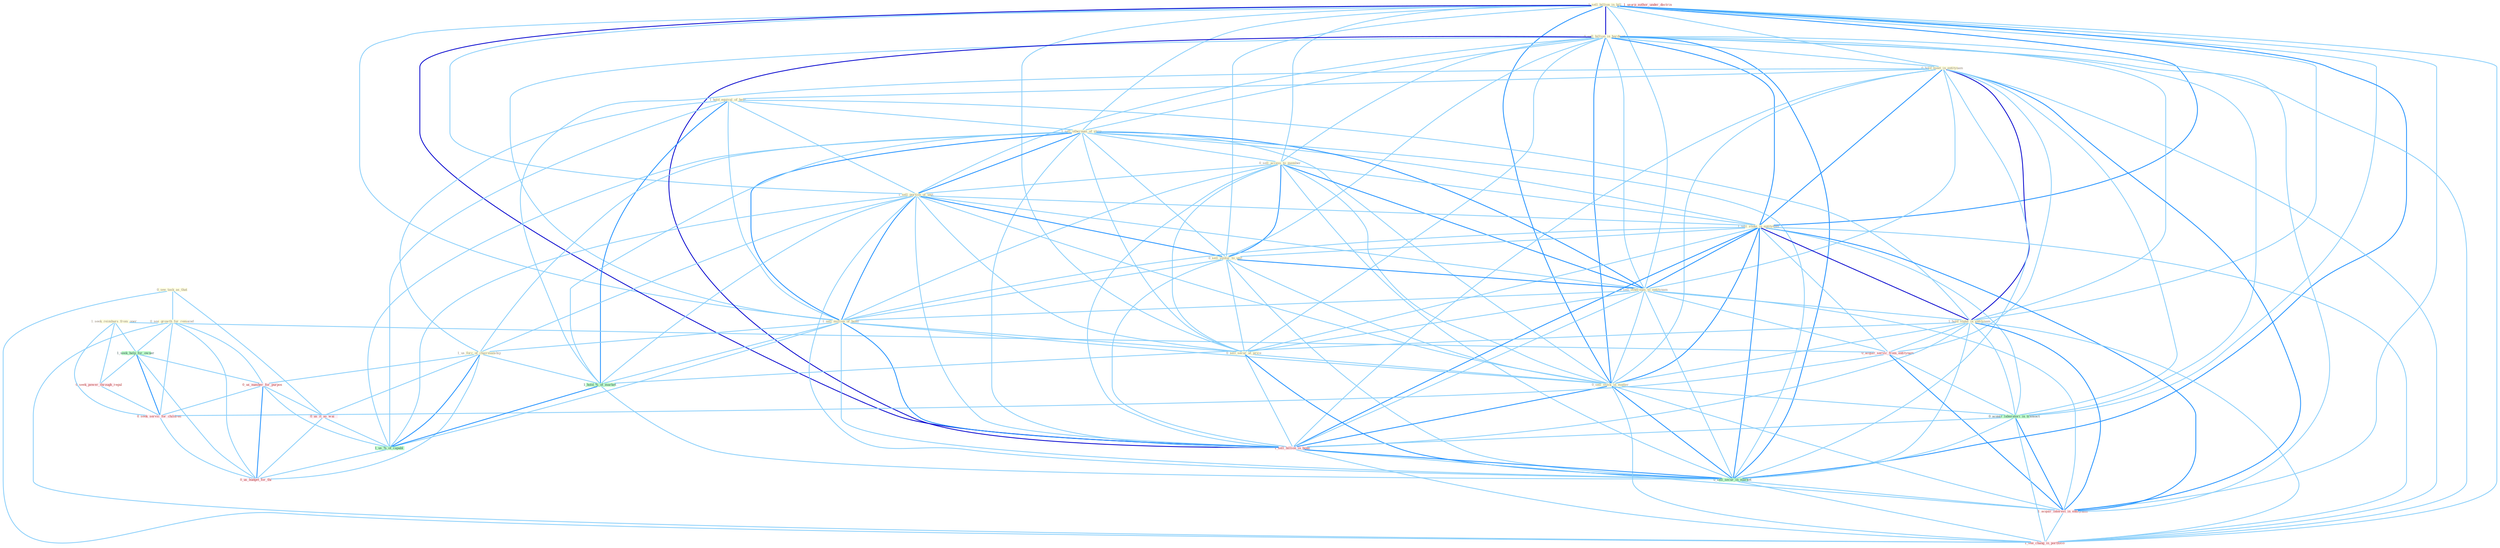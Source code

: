 Graph G{ 
    node
    [shape=polygon,style=filled,width=.5,height=.06,color="#BDFCC9",fixedsize=true,fontsize=4,
    fontcolor="#2f4f4f"];
    {node
    [color="#ffffe0", fontcolor="#8b7d6b"] "1_sell_billion_in_bill " "0_sell_billion_in_hardwar " "0_hold_meet_in_entitynam " "1_hold_equival_of_hear " "1_sell_othernum_of_strip " "0_sell_access_to_member " "1_seek_reimburs_from_oper " "1_sell_portion_of_unit " "1_sell_stake_in_entitynam " "0_sell_ventur_to_unit " "0_sell_othernum_to_entitynam " "1_sell_million_of_bond " "1_us_forc_of_chairmanship " "0_sell_secur_at_price " "0_see_task_as_that " "1_hold_stake_in_entitynam " "0_sell_stock_in_matter " "0_see_growth_for_remaind "}
{node [color="#fff0f5", fontcolor="#b22222"] "0_acquir_servic_from_entitynam " "0_seek_power_through_regul " "0_us_number_for_purpos " "1_sell_billion_in_bond " "0_us_it_as_wai " "1_usurp_author_under_doctrin " "1_acquir_interest_in_entitynam " "0_seek_servic_for_children " "1_see_chang_in_portfolio " "0_us_budget_for_thi "}
edge [color="#B0E2FF"];

	"1_sell_billion_in_bill " -- "0_sell_billion_in_hardwar " [w="3", color="#0000cd" , len=0.6];
	"1_sell_billion_in_bill " -- "0_hold_meet_in_entitynam " [w="1", color="#87cefa" ];
	"1_sell_billion_in_bill " -- "1_sell_othernum_of_strip " [w="1", color="#87cefa" ];
	"1_sell_billion_in_bill " -- "0_sell_access_to_member " [w="1", color="#87cefa" ];
	"1_sell_billion_in_bill " -- "1_sell_portion_of_unit " [w="1", color="#87cefa" ];
	"1_sell_billion_in_bill " -- "1_sell_stake_in_entitynam " [w="2", color="#1e90ff" , len=0.8];
	"1_sell_billion_in_bill " -- "0_sell_ventur_to_unit " [w="1", color="#87cefa" ];
	"1_sell_billion_in_bill " -- "0_sell_othernum_to_entitynam " [w="1", color="#87cefa" ];
	"1_sell_billion_in_bill " -- "1_sell_million_of_bond " [w="1", color="#87cefa" ];
	"1_sell_billion_in_bill " -- "0_sell_secur_at_price " [w="1", color="#87cefa" ];
	"1_sell_billion_in_bill " -- "1_hold_stake_in_entitynam " [w="1", color="#87cefa" ];
	"1_sell_billion_in_bill " -- "0_sell_stock_in_matter " [w="2", color="#1e90ff" , len=0.8];
	"1_sell_billion_in_bill " -- "0_acquir_laboratori_in_transact " [w="1", color="#87cefa" ];
	"1_sell_billion_in_bill " -- "1_sell_billion_in_bond " [w="3", color="#0000cd" , len=0.6];
	"1_sell_billion_in_bill " -- "0_sell_secur_in_market " [w="2", color="#1e90ff" , len=0.8];
	"1_sell_billion_in_bill " -- "1_acquir_interest_in_entitynam " [w="1", color="#87cefa" ];
	"1_sell_billion_in_bill " -- "1_see_chang_in_portfolio " [w="1", color="#87cefa" ];
	"0_sell_billion_in_hardwar " -- "0_hold_meet_in_entitynam " [w="1", color="#87cefa" ];
	"0_sell_billion_in_hardwar " -- "1_sell_othernum_of_strip " [w="1", color="#87cefa" ];
	"0_sell_billion_in_hardwar " -- "0_sell_access_to_member " [w="1", color="#87cefa" ];
	"0_sell_billion_in_hardwar " -- "1_sell_portion_of_unit " [w="1", color="#87cefa" ];
	"0_sell_billion_in_hardwar " -- "1_sell_stake_in_entitynam " [w="2", color="#1e90ff" , len=0.8];
	"0_sell_billion_in_hardwar " -- "0_sell_ventur_to_unit " [w="1", color="#87cefa" ];
	"0_sell_billion_in_hardwar " -- "0_sell_othernum_to_entitynam " [w="1", color="#87cefa" ];
	"0_sell_billion_in_hardwar " -- "1_sell_million_of_bond " [w="1", color="#87cefa" ];
	"0_sell_billion_in_hardwar " -- "0_sell_secur_at_price " [w="1", color="#87cefa" ];
	"0_sell_billion_in_hardwar " -- "1_hold_stake_in_entitynam " [w="1", color="#87cefa" ];
	"0_sell_billion_in_hardwar " -- "0_sell_stock_in_matter " [w="2", color="#1e90ff" , len=0.8];
	"0_sell_billion_in_hardwar " -- "0_acquir_laboratori_in_transact " [w="1", color="#87cefa" ];
	"0_sell_billion_in_hardwar " -- "1_sell_billion_in_bond " [w="3", color="#0000cd" , len=0.6];
	"0_sell_billion_in_hardwar " -- "0_sell_secur_in_market " [w="2", color="#1e90ff" , len=0.8];
	"0_sell_billion_in_hardwar " -- "1_acquir_interest_in_entitynam " [w="1", color="#87cefa" ];
	"0_sell_billion_in_hardwar " -- "1_see_chang_in_portfolio " [w="1", color="#87cefa" ];
	"0_hold_meet_in_entitynam " -- "1_hold_equival_of_hear " [w="1", color="#87cefa" ];
	"0_hold_meet_in_entitynam " -- "1_sell_stake_in_entitynam " [w="2", color="#1e90ff" , len=0.8];
	"0_hold_meet_in_entitynam " -- "0_sell_othernum_to_entitynam " [w="1", color="#87cefa" ];
	"0_hold_meet_in_entitynam " -- "1_hold_stake_in_entitynam " [w="3", color="#0000cd" , len=0.6];
	"0_hold_meet_in_entitynam " -- "0_sell_stock_in_matter " [w="1", color="#87cefa" ];
	"0_hold_meet_in_entitynam " -- "0_acquir_servic_from_entitynam " [w="1", color="#87cefa" ];
	"0_hold_meet_in_entitynam " -- "1_hold_%_of_market " [w="1", color="#87cefa" ];
	"0_hold_meet_in_entitynam " -- "0_acquir_laboratori_in_transact " [w="1", color="#87cefa" ];
	"0_hold_meet_in_entitynam " -- "1_sell_billion_in_bond " [w="1", color="#87cefa" ];
	"0_hold_meet_in_entitynam " -- "0_sell_secur_in_market " [w="1", color="#87cefa" ];
	"0_hold_meet_in_entitynam " -- "1_acquir_interest_in_entitynam " [w="2", color="#1e90ff" , len=0.8];
	"0_hold_meet_in_entitynam " -- "1_see_chang_in_portfolio " [w="1", color="#87cefa" ];
	"1_hold_equival_of_hear " -- "1_sell_othernum_of_strip " [w="1", color="#87cefa" ];
	"1_hold_equival_of_hear " -- "1_sell_portion_of_unit " [w="1", color="#87cefa" ];
	"1_hold_equival_of_hear " -- "1_sell_million_of_bond " [w="1", color="#87cefa" ];
	"1_hold_equival_of_hear " -- "1_us_forc_of_chairmanship " [w="1", color="#87cefa" ];
	"1_hold_equival_of_hear " -- "1_hold_stake_in_entitynam " [w="1", color="#87cefa" ];
	"1_hold_equival_of_hear " -- "1_hold_%_of_market " [w="2", color="#1e90ff" , len=0.8];
	"1_hold_equival_of_hear " -- "1_us_%_of_capabl " [w="1", color="#87cefa" ];
	"1_sell_othernum_of_strip " -- "0_sell_access_to_member " [w="1", color="#87cefa" ];
	"1_sell_othernum_of_strip " -- "1_sell_portion_of_unit " [w="2", color="#1e90ff" , len=0.8];
	"1_sell_othernum_of_strip " -- "1_sell_stake_in_entitynam " [w="1", color="#87cefa" ];
	"1_sell_othernum_of_strip " -- "0_sell_ventur_to_unit " [w="1", color="#87cefa" ];
	"1_sell_othernum_of_strip " -- "0_sell_othernum_to_entitynam " [w="2", color="#1e90ff" , len=0.8];
	"1_sell_othernum_of_strip " -- "1_sell_million_of_bond " [w="2", color="#1e90ff" , len=0.8];
	"1_sell_othernum_of_strip " -- "1_us_forc_of_chairmanship " [w="1", color="#87cefa" ];
	"1_sell_othernum_of_strip " -- "0_sell_secur_at_price " [w="1", color="#87cefa" ];
	"1_sell_othernum_of_strip " -- "0_sell_stock_in_matter " [w="1", color="#87cefa" ];
	"1_sell_othernum_of_strip " -- "1_hold_%_of_market " [w="1", color="#87cefa" ];
	"1_sell_othernum_of_strip " -- "1_sell_billion_in_bond " [w="1", color="#87cefa" ];
	"1_sell_othernum_of_strip " -- "1_us_%_of_capabl " [w="1", color="#87cefa" ];
	"1_sell_othernum_of_strip " -- "0_sell_secur_in_market " [w="1", color="#87cefa" ];
	"0_sell_access_to_member " -- "1_sell_portion_of_unit " [w="1", color="#87cefa" ];
	"0_sell_access_to_member " -- "1_sell_stake_in_entitynam " [w="1", color="#87cefa" ];
	"0_sell_access_to_member " -- "0_sell_ventur_to_unit " [w="2", color="#1e90ff" , len=0.8];
	"0_sell_access_to_member " -- "0_sell_othernum_to_entitynam " [w="2", color="#1e90ff" , len=0.8];
	"0_sell_access_to_member " -- "1_sell_million_of_bond " [w="1", color="#87cefa" ];
	"0_sell_access_to_member " -- "0_sell_secur_at_price " [w="1", color="#87cefa" ];
	"0_sell_access_to_member " -- "0_sell_stock_in_matter " [w="1", color="#87cefa" ];
	"0_sell_access_to_member " -- "1_sell_billion_in_bond " [w="1", color="#87cefa" ];
	"0_sell_access_to_member " -- "0_sell_secur_in_market " [w="1", color="#87cefa" ];
	"1_seek_reimburs_from_oper " -- "1_seek_help_for_owner " [w="1", color="#87cefa" ];
	"1_seek_reimburs_from_oper " -- "0_acquir_servic_from_entitynam " [w="1", color="#87cefa" ];
	"1_seek_reimburs_from_oper " -- "0_seek_power_through_regul " [w="1", color="#87cefa" ];
	"1_seek_reimburs_from_oper " -- "0_seek_servic_for_children " [w="1", color="#87cefa" ];
	"1_sell_portion_of_unit " -- "1_sell_stake_in_entitynam " [w="1", color="#87cefa" ];
	"1_sell_portion_of_unit " -- "0_sell_ventur_to_unit " [w="2", color="#1e90ff" , len=0.8];
	"1_sell_portion_of_unit " -- "0_sell_othernum_to_entitynam " [w="1", color="#87cefa" ];
	"1_sell_portion_of_unit " -- "1_sell_million_of_bond " [w="2", color="#1e90ff" , len=0.8];
	"1_sell_portion_of_unit " -- "1_us_forc_of_chairmanship " [w="1", color="#87cefa" ];
	"1_sell_portion_of_unit " -- "0_sell_secur_at_price " [w="1", color="#87cefa" ];
	"1_sell_portion_of_unit " -- "0_sell_stock_in_matter " [w="1", color="#87cefa" ];
	"1_sell_portion_of_unit " -- "1_hold_%_of_market " [w="1", color="#87cefa" ];
	"1_sell_portion_of_unit " -- "1_sell_billion_in_bond " [w="1", color="#87cefa" ];
	"1_sell_portion_of_unit " -- "1_us_%_of_capabl " [w="1", color="#87cefa" ];
	"1_sell_portion_of_unit " -- "0_sell_secur_in_market " [w="1", color="#87cefa" ];
	"1_sell_stake_in_entitynam " -- "0_sell_ventur_to_unit " [w="1", color="#87cefa" ];
	"1_sell_stake_in_entitynam " -- "0_sell_othernum_to_entitynam " [w="2", color="#1e90ff" , len=0.8];
	"1_sell_stake_in_entitynam " -- "1_sell_million_of_bond " [w="1", color="#87cefa" ];
	"1_sell_stake_in_entitynam " -- "0_sell_secur_at_price " [w="1", color="#87cefa" ];
	"1_sell_stake_in_entitynam " -- "1_hold_stake_in_entitynam " [w="3", color="#0000cd" , len=0.6];
	"1_sell_stake_in_entitynam " -- "0_sell_stock_in_matter " [w="2", color="#1e90ff" , len=0.8];
	"1_sell_stake_in_entitynam " -- "0_acquir_servic_from_entitynam " [w="1", color="#87cefa" ];
	"1_sell_stake_in_entitynam " -- "0_acquir_laboratori_in_transact " [w="1", color="#87cefa" ];
	"1_sell_stake_in_entitynam " -- "1_sell_billion_in_bond " [w="2", color="#1e90ff" , len=0.8];
	"1_sell_stake_in_entitynam " -- "0_sell_secur_in_market " [w="2", color="#1e90ff" , len=0.8];
	"1_sell_stake_in_entitynam " -- "1_acquir_interest_in_entitynam " [w="2", color="#1e90ff" , len=0.8];
	"1_sell_stake_in_entitynam " -- "1_see_chang_in_portfolio " [w="1", color="#87cefa" ];
	"0_sell_ventur_to_unit " -- "0_sell_othernum_to_entitynam " [w="2", color="#1e90ff" , len=0.8];
	"0_sell_ventur_to_unit " -- "1_sell_million_of_bond " [w="1", color="#87cefa" ];
	"0_sell_ventur_to_unit " -- "0_sell_secur_at_price " [w="1", color="#87cefa" ];
	"0_sell_ventur_to_unit " -- "0_sell_stock_in_matter " [w="1", color="#87cefa" ];
	"0_sell_ventur_to_unit " -- "1_sell_billion_in_bond " [w="1", color="#87cefa" ];
	"0_sell_ventur_to_unit " -- "0_sell_secur_in_market " [w="1", color="#87cefa" ];
	"0_sell_othernum_to_entitynam " -- "1_sell_million_of_bond " [w="1", color="#87cefa" ];
	"0_sell_othernum_to_entitynam " -- "0_sell_secur_at_price " [w="1", color="#87cefa" ];
	"0_sell_othernum_to_entitynam " -- "1_hold_stake_in_entitynam " [w="1", color="#87cefa" ];
	"0_sell_othernum_to_entitynam " -- "0_sell_stock_in_matter " [w="1", color="#87cefa" ];
	"0_sell_othernum_to_entitynam " -- "0_acquir_servic_from_entitynam " [w="1", color="#87cefa" ];
	"0_sell_othernum_to_entitynam " -- "1_sell_billion_in_bond " [w="1", color="#87cefa" ];
	"0_sell_othernum_to_entitynam " -- "0_sell_secur_in_market " [w="1", color="#87cefa" ];
	"0_sell_othernum_to_entitynam " -- "1_acquir_interest_in_entitynam " [w="1", color="#87cefa" ];
	"1_sell_million_of_bond " -- "1_us_forc_of_chairmanship " [w="1", color="#87cefa" ];
	"1_sell_million_of_bond " -- "0_sell_secur_at_price " [w="1", color="#87cefa" ];
	"1_sell_million_of_bond " -- "0_sell_stock_in_matter " [w="1", color="#87cefa" ];
	"1_sell_million_of_bond " -- "1_hold_%_of_market " [w="1", color="#87cefa" ];
	"1_sell_million_of_bond " -- "1_sell_billion_in_bond " [w="2", color="#1e90ff" , len=0.8];
	"1_sell_million_of_bond " -- "1_us_%_of_capabl " [w="1", color="#87cefa" ];
	"1_sell_million_of_bond " -- "0_sell_secur_in_market " [w="1", color="#87cefa" ];
	"1_us_forc_of_chairmanship " -- "1_hold_%_of_market " [w="1", color="#87cefa" ];
	"1_us_forc_of_chairmanship " -- "0_us_number_for_purpos " [w="1", color="#87cefa" ];
	"1_us_forc_of_chairmanship " -- "0_us_it_as_wai " [w="1", color="#87cefa" ];
	"1_us_forc_of_chairmanship " -- "1_us_%_of_capabl " [w="2", color="#1e90ff" , len=0.8];
	"1_us_forc_of_chairmanship " -- "0_us_budget_for_thi " [w="1", color="#87cefa" ];
	"0_sell_secur_at_price " -- "0_sell_stock_in_matter " [w="1", color="#87cefa" ];
	"0_sell_secur_at_price " -- "1_sell_billion_in_bond " [w="1", color="#87cefa" ];
	"0_sell_secur_at_price " -- "0_sell_secur_in_market " [w="2", color="#1e90ff" , len=0.8];
	"0_see_task_as_that " -- "0_see_growth_for_remaind " [w="1", color="#87cefa" ];
	"0_see_task_as_that " -- "0_us_it_as_wai " [w="1", color="#87cefa" ];
	"0_see_task_as_that " -- "1_see_chang_in_portfolio " [w="1", color="#87cefa" ];
	"1_hold_stake_in_entitynam " -- "0_sell_stock_in_matter " [w="1", color="#87cefa" ];
	"1_hold_stake_in_entitynam " -- "0_acquir_servic_from_entitynam " [w="1", color="#87cefa" ];
	"1_hold_stake_in_entitynam " -- "1_hold_%_of_market " [w="1", color="#87cefa" ];
	"1_hold_stake_in_entitynam " -- "0_acquir_laboratori_in_transact " [w="1", color="#87cefa" ];
	"1_hold_stake_in_entitynam " -- "1_sell_billion_in_bond " [w="1", color="#87cefa" ];
	"1_hold_stake_in_entitynam " -- "0_sell_secur_in_market " [w="1", color="#87cefa" ];
	"1_hold_stake_in_entitynam " -- "1_acquir_interest_in_entitynam " [w="2", color="#1e90ff" , len=0.8];
	"1_hold_stake_in_entitynam " -- "1_see_chang_in_portfolio " [w="1", color="#87cefa" ];
	"0_sell_stock_in_matter " -- "0_acquir_laboratori_in_transact " [w="1", color="#87cefa" ];
	"0_sell_stock_in_matter " -- "1_sell_billion_in_bond " [w="2", color="#1e90ff" , len=0.8];
	"0_sell_stock_in_matter " -- "0_sell_secur_in_market " [w="2", color="#1e90ff" , len=0.8];
	"0_sell_stock_in_matter " -- "1_acquir_interest_in_entitynam " [w="1", color="#87cefa" ];
	"0_sell_stock_in_matter " -- "1_see_chang_in_portfolio " [w="1", color="#87cefa" ];
	"0_see_growth_for_remaind " -- "1_seek_help_for_owner " [w="1", color="#87cefa" ];
	"0_see_growth_for_remaind " -- "0_us_number_for_purpos " [w="1", color="#87cefa" ];
	"0_see_growth_for_remaind " -- "0_seek_servic_for_children " [w="1", color="#87cefa" ];
	"0_see_growth_for_remaind " -- "1_see_chang_in_portfolio " [w="1", color="#87cefa" ];
	"0_see_growth_for_remaind " -- "0_us_budget_for_thi " [w="1", color="#87cefa" ];
	"1_seek_help_for_owner " -- "0_seek_power_through_regul " [w="1", color="#87cefa" ];
	"1_seek_help_for_owner " -- "0_us_number_for_purpos " [w="1", color="#87cefa" ];
	"1_seek_help_for_owner " -- "0_seek_servic_for_children " [w="2", color="#1e90ff" , len=0.8];
	"1_seek_help_for_owner " -- "0_us_budget_for_thi " [w="1", color="#87cefa" ];
	"0_acquir_servic_from_entitynam " -- "0_acquir_laboratori_in_transact " [w="1", color="#87cefa" ];
	"0_acquir_servic_from_entitynam " -- "1_acquir_interest_in_entitynam " [w="2", color="#1e90ff" , len=0.8];
	"0_acquir_servic_from_entitynam " -- "0_seek_servic_for_children " [w="1", color="#87cefa" ];
	"1_hold_%_of_market " -- "1_us_%_of_capabl " [w="2", color="#1e90ff" , len=0.8];
	"1_hold_%_of_market " -- "0_sell_secur_in_market " [w="1", color="#87cefa" ];
	"0_seek_power_through_regul " -- "0_seek_servic_for_children " [w="1", color="#87cefa" ];
	"0_us_number_for_purpos " -- "0_us_it_as_wai " [w="1", color="#87cefa" ];
	"0_us_number_for_purpos " -- "1_us_%_of_capabl " [w="1", color="#87cefa" ];
	"0_us_number_for_purpos " -- "0_seek_servic_for_children " [w="1", color="#87cefa" ];
	"0_us_number_for_purpos " -- "0_us_budget_for_thi " [w="2", color="#1e90ff" , len=0.8];
	"0_acquir_laboratori_in_transact " -- "1_sell_billion_in_bond " [w="1", color="#87cefa" ];
	"0_acquir_laboratori_in_transact " -- "0_sell_secur_in_market " [w="1", color="#87cefa" ];
	"0_acquir_laboratori_in_transact " -- "1_acquir_interest_in_entitynam " [w="2", color="#1e90ff" , len=0.8];
	"0_acquir_laboratori_in_transact " -- "1_see_chang_in_portfolio " [w="1", color="#87cefa" ];
	"1_sell_billion_in_bond " -- "0_sell_secur_in_market " [w="2", color="#1e90ff" , len=0.8];
	"1_sell_billion_in_bond " -- "1_acquir_interest_in_entitynam " [w="1", color="#87cefa" ];
	"1_sell_billion_in_bond " -- "1_see_chang_in_portfolio " [w="1", color="#87cefa" ];
	"0_us_it_as_wai " -- "1_us_%_of_capabl " [w="1", color="#87cefa" ];
	"0_us_it_as_wai " -- "0_us_budget_for_thi " [w="1", color="#87cefa" ];
	"1_us_%_of_capabl " -- "0_us_budget_for_thi " [w="1", color="#87cefa" ];
	"0_sell_secur_in_market " -- "1_acquir_interest_in_entitynam " [w="1", color="#87cefa" ];
	"0_sell_secur_in_market " -- "1_see_chang_in_portfolio " [w="1", color="#87cefa" ];
	"1_acquir_interest_in_entitynam " -- "1_see_chang_in_portfolio " [w="1", color="#87cefa" ];
	"0_seek_servic_for_children " -- "0_us_budget_for_thi " [w="1", color="#87cefa" ];
}